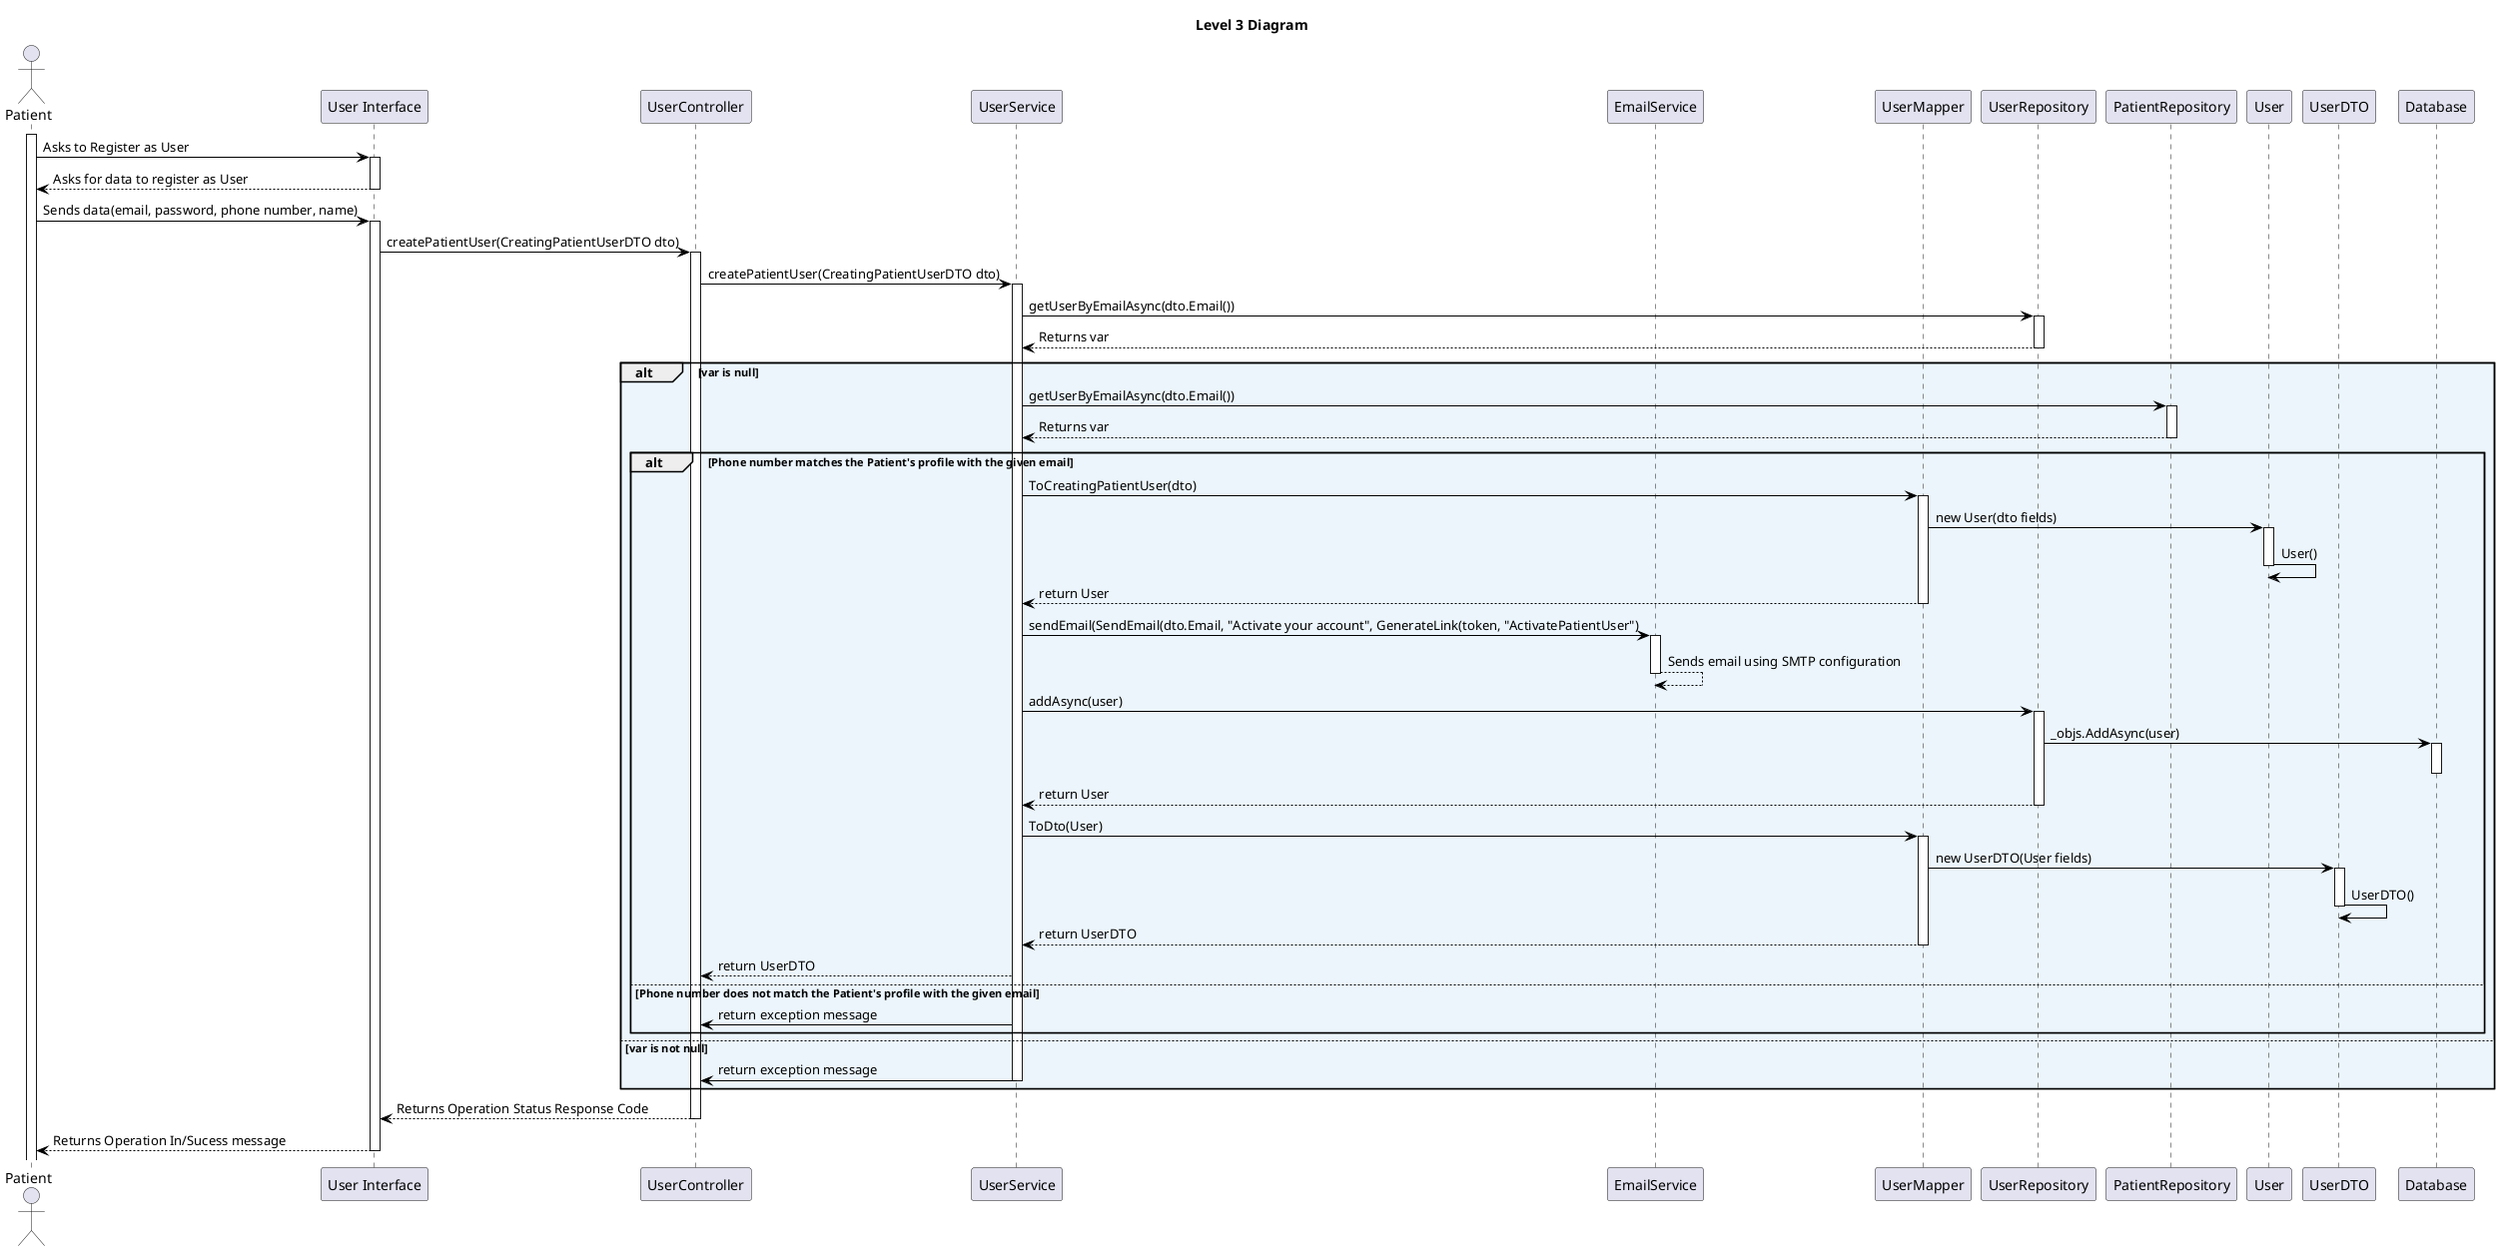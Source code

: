 @startuml level_3

title Level 3 Diagram

hide empty members
'skinparam Linetype ortho

skinparam class {
    BackgroundColor<<valueObject>> #D6EAF8
    BackgroundColor<<root>> #FDEBD0
    BackgroundColor<<service>> #D1F2EB
    BackgroundColor #FEF9E7
    ArrowColor Black
}

skinparam package {
    BackgroundColor #EBF5FB
}

actor Patient as P
participant "User Interface" as UI
participant "UserController" as C
participant "UserService" as S
participant "EmailService" as ES
participant "UserMapper" as M
participant "UserRepository" as R
participant "PatientRepository" as PR
participant "User" as U
participant "UserDTO" as DTO
participant "Database" as DB

activate P
P -> UI: Asks to Register as User
activate UI
UI --> P: Asks for data to register as User
deactivate UI
P -> UI: Sends data(email, password, phone number, name)
activate UI
UI -> C: createPatientUser(CreatingPatientUserDTO dto)
activate C
C -> S: createPatientUser(CreatingPatientUserDTO dto)
activate S
S -> R: getUserByEmailAsync(dto.Email())
activate R
R --> S: Returns var
deactivate R
alt var is null
    S -> PR: getUserByEmailAsync(dto.Email())
    activate PR
    PR --> S: Returns var
    deactivate PR
    alt Phone number matches the Patient's profile with the given email
        S -> M: ToCreatingPatientUser(dto)
        activate M
        M -> U: new User(dto fields)
        activate U
        U -> U: User()
        deactivate U
        M --> S: return User
        deactivate M
        S -> ES: sendEmail(SendEmail(dto.Email, "Activate your account", GenerateLink(token, "ActivatePatientUser")
        activate ES
        ES --> ES: Sends email using SMTP configuration
        deactivate ES
        S -> R: addAsync(user)
        activate R
        R -> DB: _objs.AddAsync(user)
        activate DB
        deactivate DB
        R --> S: return User
        deactivate R
        S -> M: ToDto(User)
        activate M
        M -> DTO: new UserDTO(User fields)
        activate DTO
        DTO -> DTO: UserDTO()
        deactivate DTO
        M --> S: return UserDTO
        deactivate M
        S --> C: return UserDTO 
    else Phone number does not match the Patient's profile with the given email
        S -> C: return exception message
    end
else var is not null
    S -> C: return exception message
    deactivate S
end
C --> UI: Returns Operation Status Response Code
deactivate C
UI --> P: Returns Operation In/Sucess message
deactivate UI

@enduml